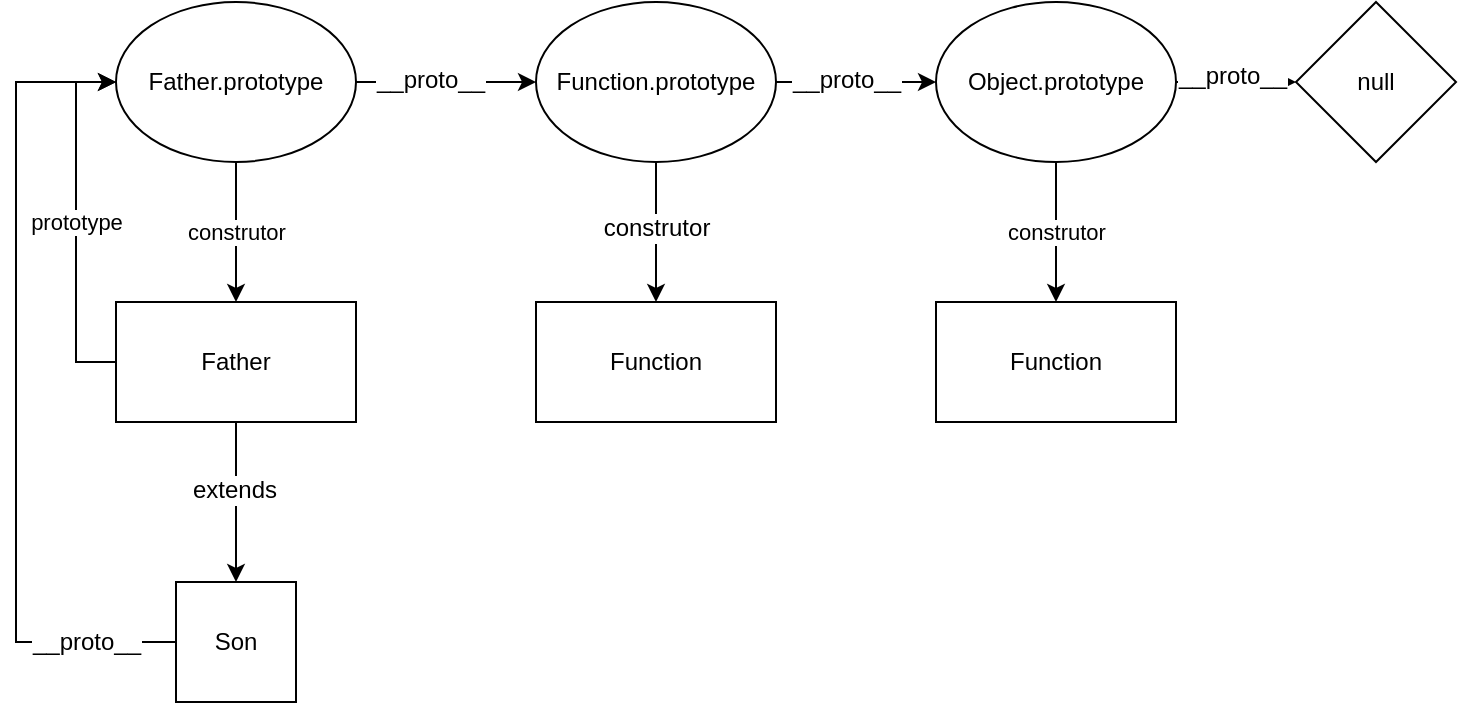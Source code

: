 <mxfile version="12.1.3" type="github" pages="1"><diagram id="LwDnNeW_ZNHAJzpiyMr9" name="Page-1"><mxGraphModel dx="772" dy="460" grid="1" gridSize="10" guides="1" tooltips="1" connect="1" arrows="1" fold="1" page="1" pageScale="1" pageWidth="827" pageHeight="1169" math="0" shadow="0"><root><mxCell id="0"/><mxCell id="1" parent="0"/><mxCell id="mGc7JuLvFky7cYvhtrfB-38" value="prototype" style="edgeStyle=orthogonalEdgeStyle;rounded=0;orthogonalLoop=1;jettySize=auto;html=1;exitX=0;exitY=0.5;exitDx=0;exitDy=0;entryX=0;entryY=0.5;entryDx=0;entryDy=0;" edge="1" parent="1" source="mGc7JuLvFky7cYvhtrfB-1" target="mGc7JuLvFky7cYvhtrfB-3"><mxGeometry relative="1" as="geometry"/></mxCell><mxCell id="mGc7JuLvFky7cYvhtrfB-40" value="" style="edgeStyle=orthogonalEdgeStyle;rounded=0;orthogonalLoop=1;jettySize=auto;html=1;" edge="1" parent="1" source="mGc7JuLvFky7cYvhtrfB-1" target="mGc7JuLvFky7cYvhtrfB-39"><mxGeometry relative="1" as="geometry"/></mxCell><mxCell id="mGc7JuLvFky7cYvhtrfB-41" value="extends" style="text;html=1;resizable=0;points=[];align=center;verticalAlign=middle;labelBackgroundColor=#ffffff;" vertex="1" connectable="0" parent="mGc7JuLvFky7cYvhtrfB-40"><mxGeometry x="-0.15" y="-1" relative="1" as="geometry"><mxPoint as="offset"/></mxGeometry></mxCell><mxCell id="mGc7JuLvFky7cYvhtrfB-1" value="Father" style="rounded=0;whiteSpace=wrap;html=1;" vertex="1" parent="1"><mxGeometry x="330" y="210" width="120" height="60" as="geometry"/></mxCell><mxCell id="mGc7JuLvFky7cYvhtrfB-43" style="edgeStyle=orthogonalEdgeStyle;rounded=0;orthogonalLoop=1;jettySize=auto;html=1;exitX=0;exitY=0.5;exitDx=0;exitDy=0;entryX=0;entryY=0.5;entryDx=0;entryDy=0;" edge="1" parent="1" source="mGc7JuLvFky7cYvhtrfB-39" target="mGc7JuLvFky7cYvhtrfB-3"><mxGeometry relative="1" as="geometry"><Array as="points"><mxPoint x="280" y="380"/><mxPoint x="280" y="100"/></Array></mxGeometry></mxCell><mxCell id="mGc7JuLvFky7cYvhtrfB-46" value="__proto__" style="text;html=1;resizable=0;points=[];align=center;verticalAlign=middle;labelBackgroundColor=#ffffff;" vertex="1" connectable="0" parent="mGc7JuLvFky7cYvhtrfB-43"><mxGeometry x="-0.78" relative="1" as="geometry"><mxPoint as="offset"/></mxGeometry></mxCell><mxCell id="mGc7JuLvFky7cYvhtrfB-39" value="&lt;div&gt;Son&lt;/div&gt;" style="rounded=0;whiteSpace=wrap;html=1;" vertex="1" parent="1"><mxGeometry x="360" y="350" width="60" height="60" as="geometry"/></mxCell><mxCell id="mGc7JuLvFky7cYvhtrfB-18" value="" style="edgeStyle=orthogonalEdgeStyle;rounded=0;orthogonalLoop=1;jettySize=auto;html=1;" edge="1" parent="1" source="mGc7JuLvFky7cYvhtrfB-3" target="mGc7JuLvFky7cYvhtrfB-17"><mxGeometry relative="1" as="geometry"/></mxCell><mxCell id="mGc7JuLvFky7cYvhtrfB-19" value="&lt;div&gt;__proto__&lt;/div&gt;" style="text;html=1;resizable=0;points=[];align=center;verticalAlign=middle;labelBackgroundColor=#ffffff;" vertex="1" connectable="0" parent="mGc7JuLvFky7cYvhtrfB-18"><mxGeometry x="-0.175" y="1" relative="1" as="geometry"><mxPoint as="offset"/></mxGeometry></mxCell><mxCell id="mGc7JuLvFky7cYvhtrfB-33" value="construtor" style="edgeStyle=orthogonalEdgeStyle;rounded=0;orthogonalLoop=1;jettySize=auto;html=1;exitX=0.5;exitY=1;exitDx=0;exitDy=0;entryX=0.5;entryY=0;entryDx=0;entryDy=0;" edge="1" parent="1" source="mGc7JuLvFky7cYvhtrfB-3" target="mGc7JuLvFky7cYvhtrfB-1"><mxGeometry relative="1" as="geometry"/></mxCell><mxCell id="mGc7JuLvFky7cYvhtrfB-3" value="Father.prototype" style="ellipse;whiteSpace=wrap;html=1;" vertex="1" parent="1"><mxGeometry x="330" y="60" width="120" height="80" as="geometry"/></mxCell><mxCell id="mGc7JuLvFky7cYvhtrfB-21" style="edgeStyle=orthogonalEdgeStyle;rounded=0;orthogonalLoop=1;jettySize=auto;html=1;exitX=0.5;exitY=1;exitDx=0;exitDy=0;entryX=0.5;entryY=0;entryDx=0;entryDy=0;" edge="1" parent="1" source="mGc7JuLvFky7cYvhtrfB-17" target="mGc7JuLvFky7cYvhtrfB-20"><mxGeometry relative="1" as="geometry"/></mxCell><mxCell id="mGc7JuLvFky7cYvhtrfB-22" value="&lt;div&gt;construtor&lt;/div&gt;" style="text;html=1;resizable=0;points=[];align=center;verticalAlign=middle;labelBackgroundColor=#ffffff;" vertex="1" connectable="0" parent="mGc7JuLvFky7cYvhtrfB-21"><mxGeometry x="-0.057" relative="1" as="geometry"><mxPoint as="offset"/></mxGeometry></mxCell><mxCell id="mGc7JuLvFky7cYvhtrfB-24" value="" style="edgeStyle=orthogonalEdgeStyle;rounded=0;orthogonalLoop=1;jettySize=auto;html=1;" edge="1" parent="1" source="mGc7JuLvFky7cYvhtrfB-17" target="mGc7JuLvFky7cYvhtrfB-23"><mxGeometry relative="1" as="geometry"/></mxCell><mxCell id="mGc7JuLvFky7cYvhtrfB-25" value="&lt;div&gt;__proto__&lt;/div&gt;" style="text;html=1;resizable=0;points=[];align=center;verticalAlign=middle;labelBackgroundColor=#ffffff;" vertex="1" connectable="0" parent="mGc7JuLvFky7cYvhtrfB-24"><mxGeometry x="-0.125" y="1" relative="1" as="geometry"><mxPoint as="offset"/></mxGeometry></mxCell><mxCell id="mGc7JuLvFky7cYvhtrfB-17" value="Function.prototype" style="ellipse;whiteSpace=wrap;html=1;" vertex="1" parent="1"><mxGeometry x="540" y="60" width="120" height="80" as="geometry"/></mxCell><mxCell id="mGc7JuLvFky7cYvhtrfB-27" value="construtor" style="edgeStyle=orthogonalEdgeStyle;rounded=0;orthogonalLoop=1;jettySize=auto;html=1;exitX=0.5;exitY=1;exitDx=0;exitDy=0;entryX=0.5;entryY=0;entryDx=0;entryDy=0;" edge="1" parent="1" source="mGc7JuLvFky7cYvhtrfB-23" target="mGc7JuLvFky7cYvhtrfB-26"><mxGeometry relative="1" as="geometry"/></mxCell><mxCell id="mGc7JuLvFky7cYvhtrfB-31" style="edgeStyle=orthogonalEdgeStyle;rounded=0;orthogonalLoop=1;jettySize=auto;html=1;exitX=1;exitY=0.5;exitDx=0;exitDy=0;entryX=0;entryY=0.5;entryDx=0;entryDy=0;" edge="1" parent="1" source="mGc7JuLvFky7cYvhtrfB-23" target="mGc7JuLvFky7cYvhtrfB-30"><mxGeometry relative="1" as="geometry"/></mxCell><mxCell id="mGc7JuLvFky7cYvhtrfB-32" value="__proto__" style="text;html=1;resizable=0;points=[];align=center;verticalAlign=middle;labelBackgroundColor=#ffffff;" vertex="1" connectable="0" parent="mGc7JuLvFky7cYvhtrfB-31"><mxGeometry x="-0.071" y="3" relative="1" as="geometry"><mxPoint as="offset"/></mxGeometry></mxCell><mxCell id="mGc7JuLvFky7cYvhtrfB-23" value="Object.prototype" style="ellipse;whiteSpace=wrap;html=1;" vertex="1" parent="1"><mxGeometry x="740" y="60" width="120" height="80" as="geometry"/></mxCell><mxCell id="mGc7JuLvFky7cYvhtrfB-20" value="Function" style="rounded=0;whiteSpace=wrap;html=1;" vertex="1" parent="1"><mxGeometry x="540" y="210" width="120" height="60" as="geometry"/></mxCell><mxCell id="mGc7JuLvFky7cYvhtrfB-26" value="Function" style="rounded=0;whiteSpace=wrap;html=1;" vertex="1" parent="1"><mxGeometry x="740" y="210" width="120" height="60" as="geometry"/></mxCell><mxCell id="mGc7JuLvFky7cYvhtrfB-30" value="null" style="rhombus;whiteSpace=wrap;html=1;" vertex="1" parent="1"><mxGeometry x="920" y="60" width="80" height="80" as="geometry"/></mxCell></root></mxGraphModel></diagram></mxfile>